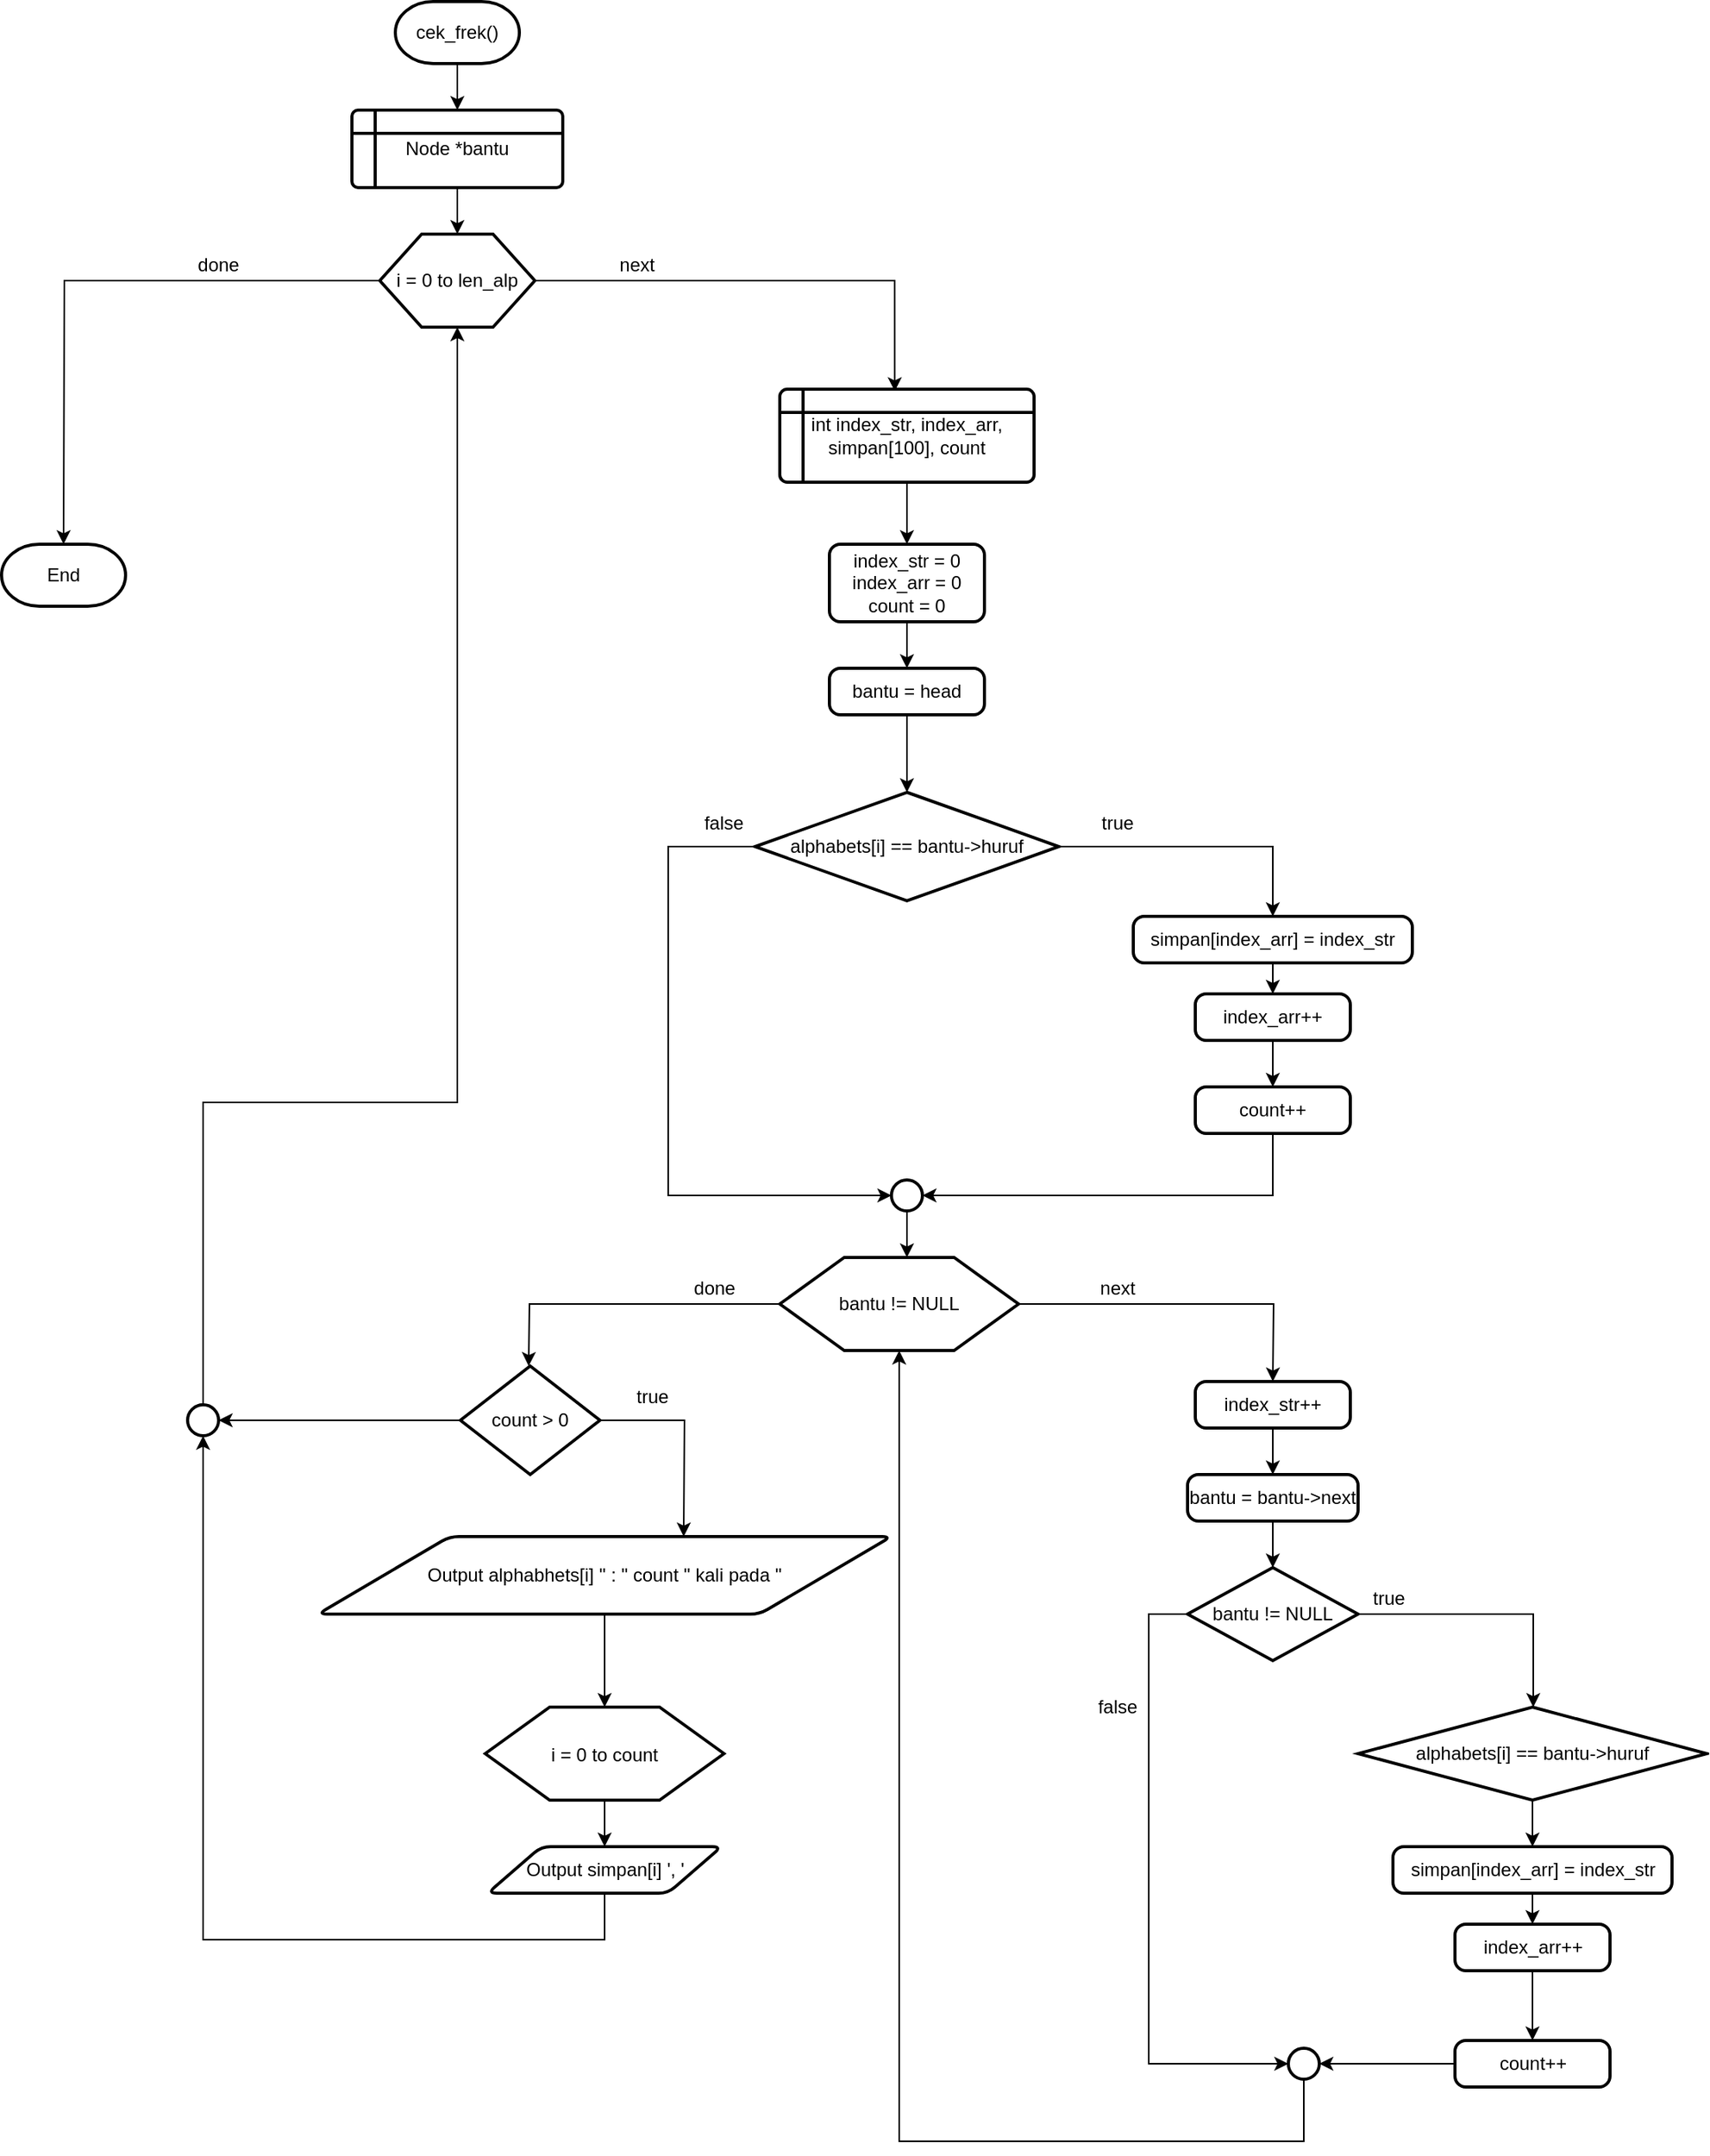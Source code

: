 <mxfile version="14.9.3" type="device"><diagram id="C5RBs43oDa-KdzZeNtuy" name="Page-1"><mxGraphModel dx="868" dy="482" grid="1" gridSize="10" guides="1" tooltips="1" connect="1" arrows="1" fold="1" page="1" pageScale="1" pageWidth="827" pageHeight="1169" math="0" shadow="0"><root><mxCell id="WIyWlLk6GJQsqaUBKTNV-0"/><mxCell id="WIyWlLk6GJQsqaUBKTNV-1" parent="WIyWlLk6GJQsqaUBKTNV-0"/><mxCell id="3reAoObhPlQtNuujc3ZS-2" style="edgeStyle=orthogonalEdgeStyle;rounded=0;orthogonalLoop=1;jettySize=auto;html=1;entryX=0.5;entryY=0;entryDx=0;entryDy=0;" parent="WIyWlLk6GJQsqaUBKTNV-1" source="3reAoObhPlQtNuujc3ZS-0" target="3reAoObhPlQtNuujc3ZS-1" edge="1"><mxGeometry relative="1" as="geometry"/></mxCell><mxCell id="3reAoObhPlQtNuujc3ZS-0" value="cek_frek()" style="strokeWidth=2;html=1;shape=mxgraph.flowchart.terminator;whiteSpace=wrap;" parent="WIyWlLk6GJQsqaUBKTNV-1" vertex="1"><mxGeometry x="374" y="30" width="80" height="40" as="geometry"/></mxCell><mxCell id="3reAoObhPlQtNuujc3ZS-5" style="edgeStyle=orthogonalEdgeStyle;rounded=0;orthogonalLoop=1;jettySize=auto;html=1;entryX=0.5;entryY=0;entryDx=0;entryDy=0;" parent="WIyWlLk6GJQsqaUBKTNV-1" source="3reAoObhPlQtNuujc3ZS-1" target="3reAoObhPlQtNuujc3ZS-3" edge="1"><mxGeometry relative="1" as="geometry"/></mxCell><mxCell id="3reAoObhPlQtNuujc3ZS-1" value="Node *bantu" style="shape=internalStorage;whiteSpace=wrap;html=1;dx=15;dy=15;rounded=1;arcSize=8;strokeWidth=2;" parent="WIyWlLk6GJQsqaUBKTNV-1" vertex="1"><mxGeometry x="346" y="100" width="136" height="50" as="geometry"/></mxCell><mxCell id="3reAoObhPlQtNuujc3ZS-25" style="edgeStyle=orthogonalEdgeStyle;rounded=0;orthogonalLoop=1;jettySize=auto;html=1;entryX=0.452;entryY=0.022;entryDx=0;entryDy=0;entryPerimeter=0;" parent="WIyWlLk6GJQsqaUBKTNV-1" source="3reAoObhPlQtNuujc3ZS-3" target="3reAoObhPlQtNuujc3ZS-7" edge="1"><mxGeometry relative="1" as="geometry"><mxPoint x="700" y="210" as="targetPoint"/></mxGeometry></mxCell><mxCell id="3reAoObhPlQtNuujc3ZS-82" style="edgeStyle=orthogonalEdgeStyle;rounded=0;orthogonalLoop=1;jettySize=auto;html=1;" parent="WIyWlLk6GJQsqaUBKTNV-1" source="3reAoObhPlQtNuujc3ZS-3" edge="1"><mxGeometry relative="1" as="geometry"><mxPoint x="160" y="380" as="targetPoint"/></mxGeometry></mxCell><mxCell id="3reAoObhPlQtNuujc3ZS-3" value="" style="verticalLabelPosition=bottom;verticalAlign=top;html=1;shape=hexagon;perimeter=hexagonPerimeter2;arcSize=6;size=0.27;strokeWidth=2;" parent="WIyWlLk6GJQsqaUBKTNV-1" vertex="1"><mxGeometry x="364" y="180" width="100" height="60" as="geometry"/></mxCell><mxCell id="3reAoObhPlQtNuujc3ZS-4" value="i = 0 to len_alp" style="text;html=1;strokeColor=none;fillColor=none;align=center;verticalAlign=middle;whiteSpace=wrap;rounded=0;" parent="WIyWlLk6GJQsqaUBKTNV-1" vertex="1"><mxGeometry x="366" y="200" width="96" height="20" as="geometry"/></mxCell><mxCell id="3reAoObhPlQtNuujc3ZS-10" style="edgeStyle=orthogonalEdgeStyle;rounded=0;orthogonalLoop=1;jettySize=auto;html=1;" parent="WIyWlLk6GJQsqaUBKTNV-1" source="3reAoObhPlQtNuujc3ZS-7" target="3reAoObhPlQtNuujc3ZS-8" edge="1"><mxGeometry relative="1" as="geometry"/></mxCell><mxCell id="3reAoObhPlQtNuujc3ZS-7" value="int index_str, index_arr, simpan[100], count" style="shape=internalStorage;whiteSpace=wrap;html=1;dx=15;dy=15;rounded=1;arcSize=8;strokeWidth=2;" parent="WIyWlLk6GJQsqaUBKTNV-1" vertex="1"><mxGeometry x="622" y="280" width="164" height="60" as="geometry"/></mxCell><mxCell id="3reAoObhPlQtNuujc3ZS-12" style="edgeStyle=orthogonalEdgeStyle;rounded=0;orthogonalLoop=1;jettySize=auto;html=1;" parent="WIyWlLk6GJQsqaUBKTNV-1" source="3reAoObhPlQtNuujc3ZS-8" target="3reAoObhPlQtNuujc3ZS-11" edge="1"><mxGeometry relative="1" as="geometry"/></mxCell><mxCell id="3reAoObhPlQtNuujc3ZS-8" value="index_str = 0&lt;br&gt;index_arr = 0&lt;br&gt;count = 0" style="rounded=1;whiteSpace=wrap;html=1;absoluteArcSize=1;arcSize=14;strokeWidth=2;" parent="WIyWlLk6GJQsqaUBKTNV-1" vertex="1"><mxGeometry x="654" y="380" width="100" height="50" as="geometry"/></mxCell><mxCell id="3reAoObhPlQtNuujc3ZS-14" style="edgeStyle=orthogonalEdgeStyle;rounded=0;orthogonalLoop=1;jettySize=auto;html=1;entryX=0.5;entryY=0;entryDx=0;entryDy=0;entryPerimeter=0;" parent="WIyWlLk6GJQsqaUBKTNV-1" source="3reAoObhPlQtNuujc3ZS-11" target="3reAoObhPlQtNuujc3ZS-13" edge="1"><mxGeometry relative="1" as="geometry"/></mxCell><mxCell id="3reAoObhPlQtNuujc3ZS-11" value="bantu = head" style="rounded=1;whiteSpace=wrap;html=1;absoluteArcSize=1;arcSize=14;strokeWidth=2;" parent="WIyWlLk6GJQsqaUBKTNV-1" vertex="1"><mxGeometry x="654" y="460" width="100" height="30" as="geometry"/></mxCell><mxCell id="3reAoObhPlQtNuujc3ZS-15" style="edgeStyle=orthogonalEdgeStyle;rounded=0;orthogonalLoop=1;jettySize=auto;html=1;entryX=0.5;entryY=0;entryDx=0;entryDy=0;" parent="WIyWlLk6GJQsqaUBKTNV-1" source="3reAoObhPlQtNuujc3ZS-13" target="3reAoObhPlQtNuujc3ZS-20" edge="1"><mxGeometry relative="1" as="geometry"><mxPoint x="936" y="610" as="targetPoint"/></mxGeometry></mxCell><mxCell id="3reAoObhPlQtNuujc3ZS-17" style="edgeStyle=orthogonalEdgeStyle;rounded=0;orthogonalLoop=1;jettySize=auto;html=1;entryX=0;entryY=0.5;entryDx=0;entryDy=0;entryPerimeter=0;" parent="WIyWlLk6GJQsqaUBKTNV-1" source="3reAoObhPlQtNuujc3ZS-13" target="3reAoObhPlQtNuujc3ZS-27" edge="1"><mxGeometry relative="1" as="geometry"><mxPoint x="690" y="800" as="targetPoint"/><Array as="points"><mxPoint x="550" y="575"/><mxPoint x="550" y="800"/></Array></mxGeometry></mxCell><mxCell id="3reAoObhPlQtNuujc3ZS-13" value="alphabets[i] == bantu-&amp;gt;huruf" style="strokeWidth=2;html=1;shape=mxgraph.flowchart.decision;whiteSpace=wrap;" parent="WIyWlLk6GJQsqaUBKTNV-1" vertex="1"><mxGeometry x="606" y="540" width="196" height="70" as="geometry"/></mxCell><mxCell id="3reAoObhPlQtNuujc3ZS-19" value="true" style="text;html=1;strokeColor=none;fillColor=none;align=center;verticalAlign=middle;whiteSpace=wrap;rounded=0;" parent="WIyWlLk6GJQsqaUBKTNV-1" vertex="1"><mxGeometry x="820" y="550.0" width="40" height="20" as="geometry"/></mxCell><mxCell id="3reAoObhPlQtNuujc3ZS-22" style="edgeStyle=orthogonalEdgeStyle;rounded=0;orthogonalLoop=1;jettySize=auto;html=1;entryX=0.5;entryY=0;entryDx=0;entryDy=0;" parent="WIyWlLk6GJQsqaUBKTNV-1" source="3reAoObhPlQtNuujc3ZS-20" target="3reAoObhPlQtNuujc3ZS-21" edge="1"><mxGeometry relative="1" as="geometry"/></mxCell><mxCell id="3reAoObhPlQtNuujc3ZS-20" value="simpan[index_arr] = index_str" style="rounded=1;whiteSpace=wrap;html=1;absoluteArcSize=1;arcSize=14;strokeWidth=2;" parent="WIyWlLk6GJQsqaUBKTNV-1" vertex="1"><mxGeometry x="850" y="620" width="180" height="30" as="geometry"/></mxCell><mxCell id="3reAoObhPlQtNuujc3ZS-24" style="edgeStyle=orthogonalEdgeStyle;rounded=0;orthogonalLoop=1;jettySize=auto;html=1;entryX=0.5;entryY=0;entryDx=0;entryDy=0;" parent="WIyWlLk6GJQsqaUBKTNV-1" source="3reAoObhPlQtNuujc3ZS-21" target="3reAoObhPlQtNuujc3ZS-23" edge="1"><mxGeometry relative="1" as="geometry"/></mxCell><mxCell id="3reAoObhPlQtNuujc3ZS-21" value="index_arr++" style="rounded=1;whiteSpace=wrap;html=1;absoluteArcSize=1;arcSize=14;strokeWidth=2;" parent="WIyWlLk6GJQsqaUBKTNV-1" vertex="1"><mxGeometry x="890" y="670" width="100" height="30" as="geometry"/></mxCell><mxCell id="3reAoObhPlQtNuujc3ZS-28" style="edgeStyle=orthogonalEdgeStyle;rounded=0;orthogonalLoop=1;jettySize=auto;html=1;entryX=1;entryY=0.5;entryDx=0;entryDy=0;entryPerimeter=0;" parent="WIyWlLk6GJQsqaUBKTNV-1" source="3reAoObhPlQtNuujc3ZS-23" target="3reAoObhPlQtNuujc3ZS-27" edge="1"><mxGeometry relative="1" as="geometry"><mxPoint x="720" y="800" as="targetPoint"/><Array as="points"><mxPoint x="940" y="800"/></Array></mxGeometry></mxCell><mxCell id="3reAoObhPlQtNuujc3ZS-23" value="count++" style="rounded=1;whiteSpace=wrap;html=1;absoluteArcSize=1;arcSize=14;strokeWidth=2;" parent="WIyWlLk6GJQsqaUBKTNV-1" vertex="1"><mxGeometry x="890" y="730" width="100" height="30" as="geometry"/></mxCell><mxCell id="3reAoObhPlQtNuujc3ZS-26" value="next" style="text;html=1;strokeColor=none;fillColor=none;align=center;verticalAlign=middle;whiteSpace=wrap;rounded=0;" parent="WIyWlLk6GJQsqaUBKTNV-1" vertex="1"><mxGeometry x="510" y="190" width="40" height="20" as="geometry"/></mxCell><mxCell id="3reAoObhPlQtNuujc3ZS-30" style="edgeStyle=orthogonalEdgeStyle;rounded=0;orthogonalLoop=1;jettySize=auto;html=1;" parent="WIyWlLk6GJQsqaUBKTNV-1" source="3reAoObhPlQtNuujc3ZS-27" edge="1"><mxGeometry relative="1" as="geometry"><mxPoint x="704" y="840" as="targetPoint"/></mxGeometry></mxCell><mxCell id="3reAoObhPlQtNuujc3ZS-27" value="" style="strokeWidth=2;html=1;shape=mxgraph.flowchart.start_2;whiteSpace=wrap;" parent="WIyWlLk6GJQsqaUBKTNV-1" vertex="1"><mxGeometry x="694" y="790" width="20" height="20" as="geometry"/></mxCell><mxCell id="3reAoObhPlQtNuujc3ZS-32" style="edgeStyle=orthogonalEdgeStyle;rounded=0;orthogonalLoop=1;jettySize=auto;html=1;" parent="WIyWlLk6GJQsqaUBKTNV-1" source="3reAoObhPlQtNuujc3ZS-31" edge="1"><mxGeometry relative="1" as="geometry"><mxPoint x="940" y="920" as="targetPoint"/></mxGeometry></mxCell><mxCell id="3reAoObhPlQtNuujc3ZS-56" style="edgeStyle=orthogonalEdgeStyle;rounded=0;orthogonalLoop=1;jettySize=auto;html=1;" parent="WIyWlLk6GJQsqaUBKTNV-1" source="3reAoObhPlQtNuujc3ZS-31" edge="1"><mxGeometry relative="1" as="geometry"><mxPoint x="460" y="910" as="targetPoint"/></mxGeometry></mxCell><mxCell id="3reAoObhPlQtNuujc3ZS-31" value="" style="verticalLabelPosition=bottom;verticalAlign=top;html=1;shape=hexagon;perimeter=hexagonPerimeter2;arcSize=6;size=0.27;strokeWidth=2;" parent="WIyWlLk6GJQsqaUBKTNV-1" vertex="1"><mxGeometry x="622" y="840" width="154" height="60" as="geometry"/></mxCell><mxCell id="3reAoObhPlQtNuujc3ZS-18" value="bantu != NULL" style="text;html=1;strokeColor=none;fillColor=none;align=center;verticalAlign=middle;whiteSpace=wrap;rounded=0;" parent="WIyWlLk6GJQsqaUBKTNV-1" vertex="1"><mxGeometry x="657" y="860" width="84" height="20" as="geometry"/></mxCell><mxCell id="3reAoObhPlQtNuujc3ZS-33" value="false" style="text;html=1;strokeColor=none;fillColor=none;align=center;verticalAlign=middle;whiteSpace=wrap;rounded=0;" parent="WIyWlLk6GJQsqaUBKTNV-1" vertex="1"><mxGeometry x="566" y="550.0" width="40" height="20" as="geometry"/></mxCell><mxCell id="3reAoObhPlQtNuujc3ZS-34" value="next" style="text;html=1;strokeColor=none;fillColor=none;align=center;verticalAlign=middle;whiteSpace=wrap;rounded=0;" parent="WIyWlLk6GJQsqaUBKTNV-1" vertex="1"><mxGeometry x="820" y="850.0" width="40" height="20" as="geometry"/></mxCell><mxCell id="3reAoObhPlQtNuujc3ZS-37" style="edgeStyle=orthogonalEdgeStyle;rounded=0;orthogonalLoop=1;jettySize=auto;html=1;entryX=0.5;entryY=0;entryDx=0;entryDy=0;" parent="WIyWlLk6GJQsqaUBKTNV-1" source="3reAoObhPlQtNuujc3ZS-35" target="3reAoObhPlQtNuujc3ZS-36" edge="1"><mxGeometry relative="1" as="geometry"/></mxCell><mxCell id="3reAoObhPlQtNuujc3ZS-35" value="index_str++" style="rounded=1;whiteSpace=wrap;html=1;absoluteArcSize=1;arcSize=14;strokeWidth=2;" parent="WIyWlLk6GJQsqaUBKTNV-1" vertex="1"><mxGeometry x="890" y="920" width="100" height="30" as="geometry"/></mxCell><mxCell id="3reAoObhPlQtNuujc3ZS-39" style="edgeStyle=orthogonalEdgeStyle;rounded=0;orthogonalLoop=1;jettySize=auto;html=1;entryX=0.5;entryY=0;entryDx=0;entryDy=0;entryPerimeter=0;" parent="WIyWlLk6GJQsqaUBKTNV-1" source="3reAoObhPlQtNuujc3ZS-36" target="3reAoObhPlQtNuujc3ZS-38" edge="1"><mxGeometry relative="1" as="geometry"/></mxCell><mxCell id="3reAoObhPlQtNuujc3ZS-36" value="bantu = bantu-&amp;gt;next" style="rounded=1;whiteSpace=wrap;html=1;absoluteArcSize=1;arcSize=14;strokeWidth=2;" parent="WIyWlLk6GJQsqaUBKTNV-1" vertex="1"><mxGeometry x="885" y="980" width="110" height="30" as="geometry"/></mxCell><mxCell id="3reAoObhPlQtNuujc3ZS-40" style="edgeStyle=orthogonalEdgeStyle;rounded=0;orthogonalLoop=1;jettySize=auto;html=1;entryX=0.5;entryY=0;entryDx=0;entryDy=0;entryPerimeter=0;" parent="WIyWlLk6GJQsqaUBKTNV-1" source="3reAoObhPlQtNuujc3ZS-38" target="3reAoObhPlQtNuujc3ZS-42" edge="1"><mxGeometry relative="1" as="geometry"><mxPoint x="1050" y="1070" as="targetPoint"/><Array as="points"><mxPoint x="1108" y="1070"/><mxPoint x="1108" y="1130"/></Array></mxGeometry></mxCell><mxCell id="3reAoObhPlQtNuujc3ZS-50" style="edgeStyle=orthogonalEdgeStyle;rounded=0;orthogonalLoop=1;jettySize=auto;html=1;entryX=0;entryY=0.5;entryDx=0;entryDy=0;entryPerimeter=0;" parent="WIyWlLk6GJQsqaUBKTNV-1" source="3reAoObhPlQtNuujc3ZS-38" target="3reAoObhPlQtNuujc3ZS-51" edge="1"><mxGeometry relative="1" as="geometry"><mxPoint x="840" y="1360" as="targetPoint"/><Array as="points"><mxPoint x="860" y="1070"/><mxPoint x="860" y="1360"/></Array></mxGeometry></mxCell><mxCell id="3reAoObhPlQtNuujc3ZS-38" value="bantu != NULL" style="strokeWidth=2;html=1;shape=mxgraph.flowchart.decision;whiteSpace=wrap;" parent="WIyWlLk6GJQsqaUBKTNV-1" vertex="1"><mxGeometry x="885" y="1040" width="110" height="60" as="geometry"/></mxCell><mxCell id="3reAoObhPlQtNuujc3ZS-41" value="true" style="text;html=1;strokeColor=none;fillColor=none;align=center;verticalAlign=middle;whiteSpace=wrap;rounded=0;" parent="WIyWlLk6GJQsqaUBKTNV-1" vertex="1"><mxGeometry x="995" y="1050" width="40" height="20" as="geometry"/></mxCell><mxCell id="3reAoObhPlQtNuujc3ZS-44" style="edgeStyle=orthogonalEdgeStyle;rounded=0;orthogonalLoop=1;jettySize=auto;html=1;entryX=0.5;entryY=0;entryDx=0;entryDy=0;" parent="WIyWlLk6GJQsqaUBKTNV-1" source="3reAoObhPlQtNuujc3ZS-42" target="3reAoObhPlQtNuujc3ZS-43" edge="1"><mxGeometry relative="1" as="geometry"/></mxCell><mxCell id="3reAoObhPlQtNuujc3ZS-42" value="alphabets[i] == bantu-&amp;gt;huruf" style="strokeWidth=2;html=1;shape=mxgraph.flowchart.decision;whiteSpace=wrap;" parent="WIyWlLk6GJQsqaUBKTNV-1" vertex="1"><mxGeometry x="995" y="1130" width="225" height="60" as="geometry"/></mxCell><mxCell id="3reAoObhPlQtNuujc3ZS-46" style="edgeStyle=orthogonalEdgeStyle;rounded=0;orthogonalLoop=1;jettySize=auto;html=1;entryX=0.5;entryY=0;entryDx=0;entryDy=0;" parent="WIyWlLk6GJQsqaUBKTNV-1" source="3reAoObhPlQtNuujc3ZS-43" target="3reAoObhPlQtNuujc3ZS-45" edge="1"><mxGeometry relative="1" as="geometry"/></mxCell><mxCell id="3reAoObhPlQtNuujc3ZS-43" value="simpan[index_arr] = index_str" style="rounded=1;whiteSpace=wrap;html=1;absoluteArcSize=1;arcSize=14;strokeWidth=2;" parent="WIyWlLk6GJQsqaUBKTNV-1" vertex="1"><mxGeometry x="1017.5" y="1220" width="180" height="30" as="geometry"/></mxCell><mxCell id="3reAoObhPlQtNuujc3ZS-49" style="edgeStyle=orthogonalEdgeStyle;rounded=0;orthogonalLoop=1;jettySize=auto;html=1;entryX=0.5;entryY=0;entryDx=0;entryDy=0;" parent="WIyWlLk6GJQsqaUBKTNV-1" source="3reAoObhPlQtNuujc3ZS-45" target="3reAoObhPlQtNuujc3ZS-47" edge="1"><mxGeometry relative="1" as="geometry"/></mxCell><mxCell id="3reAoObhPlQtNuujc3ZS-45" value="index_arr++" style="rounded=1;whiteSpace=wrap;html=1;absoluteArcSize=1;arcSize=14;strokeWidth=2;" parent="WIyWlLk6GJQsqaUBKTNV-1" vertex="1"><mxGeometry x="1057.5" y="1270" width="100" height="30" as="geometry"/></mxCell><mxCell id="3reAoObhPlQtNuujc3ZS-54" style="edgeStyle=orthogonalEdgeStyle;rounded=0;orthogonalLoop=1;jettySize=auto;html=1;entryX=1;entryY=0.5;entryDx=0;entryDy=0;entryPerimeter=0;" parent="WIyWlLk6GJQsqaUBKTNV-1" source="3reAoObhPlQtNuujc3ZS-47" target="3reAoObhPlQtNuujc3ZS-51" edge="1"><mxGeometry relative="1" as="geometry"/></mxCell><mxCell id="3reAoObhPlQtNuujc3ZS-47" value="count++" style="rounded=1;whiteSpace=wrap;html=1;absoluteArcSize=1;arcSize=14;strokeWidth=2;" parent="WIyWlLk6GJQsqaUBKTNV-1" vertex="1"><mxGeometry x="1057.5" y="1345" width="100" height="30" as="geometry"/></mxCell><mxCell id="3reAoObhPlQtNuujc3ZS-55" style="edgeStyle=orthogonalEdgeStyle;rounded=0;orthogonalLoop=1;jettySize=auto;html=1;entryX=0.5;entryY=1;entryDx=0;entryDy=0;" parent="WIyWlLk6GJQsqaUBKTNV-1" source="3reAoObhPlQtNuujc3ZS-51" target="3reAoObhPlQtNuujc3ZS-31" edge="1"><mxGeometry relative="1" as="geometry"><mxPoint x="690" y="1400" as="targetPoint"/><Array as="points"><mxPoint x="960" y="1410"/><mxPoint x="699" y="1410"/></Array></mxGeometry></mxCell><mxCell id="3reAoObhPlQtNuujc3ZS-51" value="" style="strokeWidth=2;html=1;shape=mxgraph.flowchart.start_2;whiteSpace=wrap;" parent="WIyWlLk6GJQsqaUBKTNV-1" vertex="1"><mxGeometry x="950" y="1350" width="20" height="20" as="geometry"/></mxCell><mxCell id="3reAoObhPlQtNuujc3ZS-57" value="done" style="text;html=1;strokeColor=none;fillColor=none;align=center;verticalAlign=middle;whiteSpace=wrap;rounded=0;" parent="WIyWlLk6GJQsqaUBKTNV-1" vertex="1"><mxGeometry x="560" y="850.0" width="40" height="20" as="geometry"/></mxCell><mxCell id="3reAoObhPlQtNuujc3ZS-59" style="edgeStyle=orthogonalEdgeStyle;rounded=0;orthogonalLoop=1;jettySize=auto;html=1;" parent="WIyWlLk6GJQsqaUBKTNV-1" source="3reAoObhPlQtNuujc3ZS-58" edge="1"><mxGeometry relative="1" as="geometry"><mxPoint x="560" y="1020" as="targetPoint"/></mxGeometry></mxCell><mxCell id="3reAoObhPlQtNuujc3ZS-79" style="edgeStyle=orthogonalEdgeStyle;rounded=0;orthogonalLoop=1;jettySize=auto;html=1;" parent="WIyWlLk6GJQsqaUBKTNV-1" source="3reAoObhPlQtNuujc3ZS-58" edge="1"><mxGeometry relative="1" as="geometry"><mxPoint x="260" y="945" as="targetPoint"/></mxGeometry></mxCell><mxCell id="3reAoObhPlQtNuujc3ZS-58" value="count &amp;gt; 0" style="strokeWidth=2;html=1;shape=mxgraph.flowchart.decision;whiteSpace=wrap;" parent="WIyWlLk6GJQsqaUBKTNV-1" vertex="1"><mxGeometry x="416" y="910" width="90" height="70" as="geometry"/></mxCell><mxCell id="3reAoObhPlQtNuujc3ZS-60" value="false" style="text;html=1;strokeColor=none;fillColor=none;align=center;verticalAlign=middle;whiteSpace=wrap;rounded=0;" parent="WIyWlLk6GJQsqaUBKTNV-1" vertex="1"><mxGeometry x="820" y="1120" width="40" height="20" as="geometry"/></mxCell><mxCell id="3reAoObhPlQtNuujc3ZS-61" value="true" style="text;html=1;strokeColor=none;fillColor=none;align=center;verticalAlign=middle;whiteSpace=wrap;rounded=0;" parent="WIyWlLk6GJQsqaUBKTNV-1" vertex="1"><mxGeometry x="520" y="920" width="40" height="20" as="geometry"/></mxCell><mxCell id="3reAoObhPlQtNuujc3ZS-65" style="edgeStyle=orthogonalEdgeStyle;rounded=0;orthogonalLoop=1;jettySize=auto;html=1;" parent="WIyWlLk6GJQsqaUBKTNV-1" source="3reAoObhPlQtNuujc3ZS-62" edge="1"><mxGeometry relative="1" as="geometry"><mxPoint x="509" y="1130" as="targetPoint"/></mxGeometry></mxCell><mxCell id="3reAoObhPlQtNuujc3ZS-62" value="Output alphabhets[i] &quot; : &quot; count &quot; kali pada &quot;" style="shape=parallelogram;html=1;strokeWidth=2;perimeter=parallelogramPerimeter;whiteSpace=wrap;rounded=1;arcSize=12;size=0.23;" parent="WIyWlLk6GJQsqaUBKTNV-1" vertex="1"><mxGeometry x="324" y="1020" width="370" height="50" as="geometry"/></mxCell><mxCell id="3reAoObhPlQtNuujc3ZS-68" style="edgeStyle=orthogonalEdgeStyle;rounded=0;orthogonalLoop=1;jettySize=auto;html=1;entryX=0.5;entryY=0;entryDx=0;entryDy=0;" parent="WIyWlLk6GJQsqaUBKTNV-1" source="3reAoObhPlQtNuujc3ZS-63" target="3reAoObhPlQtNuujc3ZS-66" edge="1"><mxGeometry relative="1" as="geometry"/></mxCell><mxCell id="3reAoObhPlQtNuujc3ZS-63" value="" style="verticalLabelPosition=bottom;verticalAlign=top;html=1;shape=hexagon;perimeter=hexagonPerimeter2;arcSize=6;size=0.27;strokeWidth=2;" parent="WIyWlLk6GJQsqaUBKTNV-1" vertex="1"><mxGeometry x="432" y="1130" width="154" height="60" as="geometry"/></mxCell><mxCell id="3reAoObhPlQtNuujc3ZS-64" value="i = 0 to count" style="text;html=1;strokeColor=none;fillColor=none;align=center;verticalAlign=middle;whiteSpace=wrap;rounded=0;" parent="WIyWlLk6GJQsqaUBKTNV-1" vertex="1"><mxGeometry x="467" y="1150" width="84" height="21" as="geometry"/></mxCell><mxCell id="3reAoObhPlQtNuujc3ZS-66" value="Output simpan[i] ', '" style="shape=parallelogram;html=1;strokeWidth=2;perimeter=parallelogramPerimeter;whiteSpace=wrap;rounded=1;arcSize=12;size=0.23;" parent="WIyWlLk6GJQsqaUBKTNV-1" vertex="1"><mxGeometry x="433.5" y="1220" width="151" height="30" as="geometry"/></mxCell><mxCell id="3reAoObhPlQtNuujc3ZS-78" style="edgeStyle=orthogonalEdgeStyle;rounded=0;orthogonalLoop=1;jettySize=auto;html=1;entryX=0.5;entryY=1;entryDx=0;entryDy=0;entryPerimeter=0;exitX=0.5;exitY=1;exitDx=0;exitDy=0;" parent="WIyWlLk6GJQsqaUBKTNV-1" source="3reAoObhPlQtNuujc3ZS-66" target="3reAoObhPlQtNuujc3ZS-80" edge="1"><mxGeometry relative="1" as="geometry"><mxPoint x="250" y="950" as="targetPoint"/><Array as="points"><mxPoint x="509" y="1280"/><mxPoint x="250" y="1280"/></Array><mxPoint x="509" y="1430" as="sourcePoint"/></mxGeometry></mxCell><mxCell id="3reAoObhPlQtNuujc3ZS-81" style="edgeStyle=orthogonalEdgeStyle;rounded=0;orthogonalLoop=1;jettySize=auto;html=1;entryX=0.5;entryY=1;entryDx=0;entryDy=0;" parent="WIyWlLk6GJQsqaUBKTNV-1" source="3reAoObhPlQtNuujc3ZS-80" target="3reAoObhPlQtNuujc3ZS-3" edge="1"><mxGeometry relative="1" as="geometry"><mxPoint x="370" y="540" as="targetPoint"/><Array as="points"><mxPoint x="250" y="740"/><mxPoint x="414" y="740"/></Array></mxGeometry></mxCell><mxCell id="3reAoObhPlQtNuujc3ZS-80" value="" style="strokeWidth=2;html=1;shape=mxgraph.flowchart.start_2;whiteSpace=wrap;" parent="WIyWlLk6GJQsqaUBKTNV-1" vertex="1"><mxGeometry x="240" y="935" width="20" height="20" as="geometry"/></mxCell><mxCell id="3reAoObhPlQtNuujc3ZS-83" value="End" style="strokeWidth=2;html=1;shape=mxgraph.flowchart.terminator;whiteSpace=wrap;" parent="WIyWlLk6GJQsqaUBKTNV-1" vertex="1"><mxGeometry x="120" y="380" width="80" height="40" as="geometry"/></mxCell><mxCell id="3reAoObhPlQtNuujc3ZS-84" value="done" style="text;html=1;strokeColor=none;fillColor=none;align=center;verticalAlign=middle;whiteSpace=wrap;rounded=0;" parent="WIyWlLk6GJQsqaUBKTNV-1" vertex="1"><mxGeometry x="240" y="190" width="40" height="20" as="geometry"/></mxCell></root></mxGraphModel></diagram></mxfile>